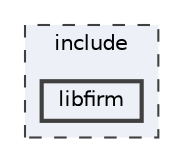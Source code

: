 digraph "include/libfirm"
{
 // LATEX_PDF_SIZE
  bgcolor="transparent";
  edge [fontname=Helvetica,fontsize=10,labelfontname=Helvetica,labelfontsize=10];
  node [fontname=Helvetica,fontsize=10,shape=box,height=0.2,width=0.4];
  compound=true
  subgraph clusterdir_272304198fdeec0ebe015273dc73ea01 {
    graph [ bgcolor="#edf0f7", pencolor="grey25", label="include", fontname=Helvetica,fontsize=10 style="filled,dashed", URL="dir_272304198fdeec0ebe015273dc73ea01.html",tooltip=""]
  dir_d5059a1645c69af745b956d26c9d8a13 [label="libfirm", fillcolor="#edf0f7", color="grey25", style="filled,bold", URL="dir_d5059a1645c69af745b956d26c9d8a13.html",tooltip=""];
  }
}
